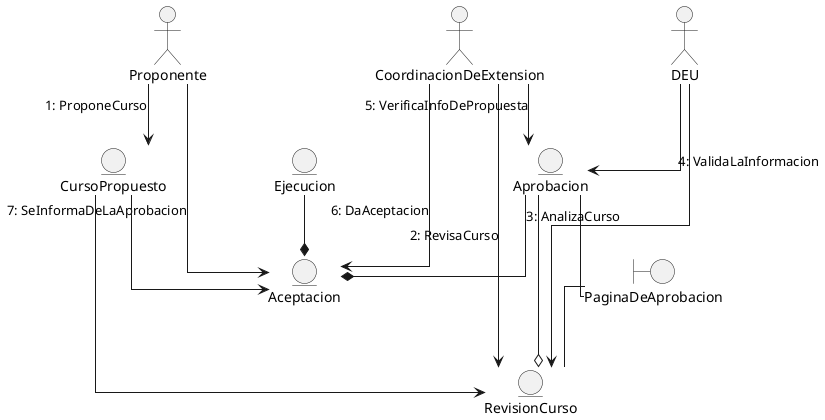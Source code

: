 'Diagrama de colaboración aprob curso


@startuml
skinparam linetype ortho
top to bottom direction
actor     Proponente
actor     DEU
actor     CoordinacionDeExtension
entity    Aceptacion
entity    Ejecucion
entity    CursoPropuesto
entity    RevisionCurso
entity    Aprobacion
boundary  PaginaDeAprobacion

Proponente --> Aceptacion : 7: SeInformaDeLaAprobacion
Proponente --> CursoPropuesto : 1: ProponeCurso

CursoPropuesto --> RevisionCurso
CursoPropuesto --> Aceptacion
Ejecucion --* Aceptacion

Aprobacion --o RevisionCurso
Aprobacion -- PaginaDeAprobacion
Aprobacion --* Aceptacion
PaginaDeAprobacion -- RevisionCurso

DEU --> RevisionCurso : 3: AnalizaCurso
DEU --> Aprobacion : 4: ValidaLaInformacion

CoordinacionDeExtension --> RevisionCurso : 2: RevisaCurso
CoordinacionDeExtension -->Aprobacion : 5: VerificaInfoDePropuesta
CoordinacionDeExtension --> Aceptacion : 6: DaAceptacion

@endluml